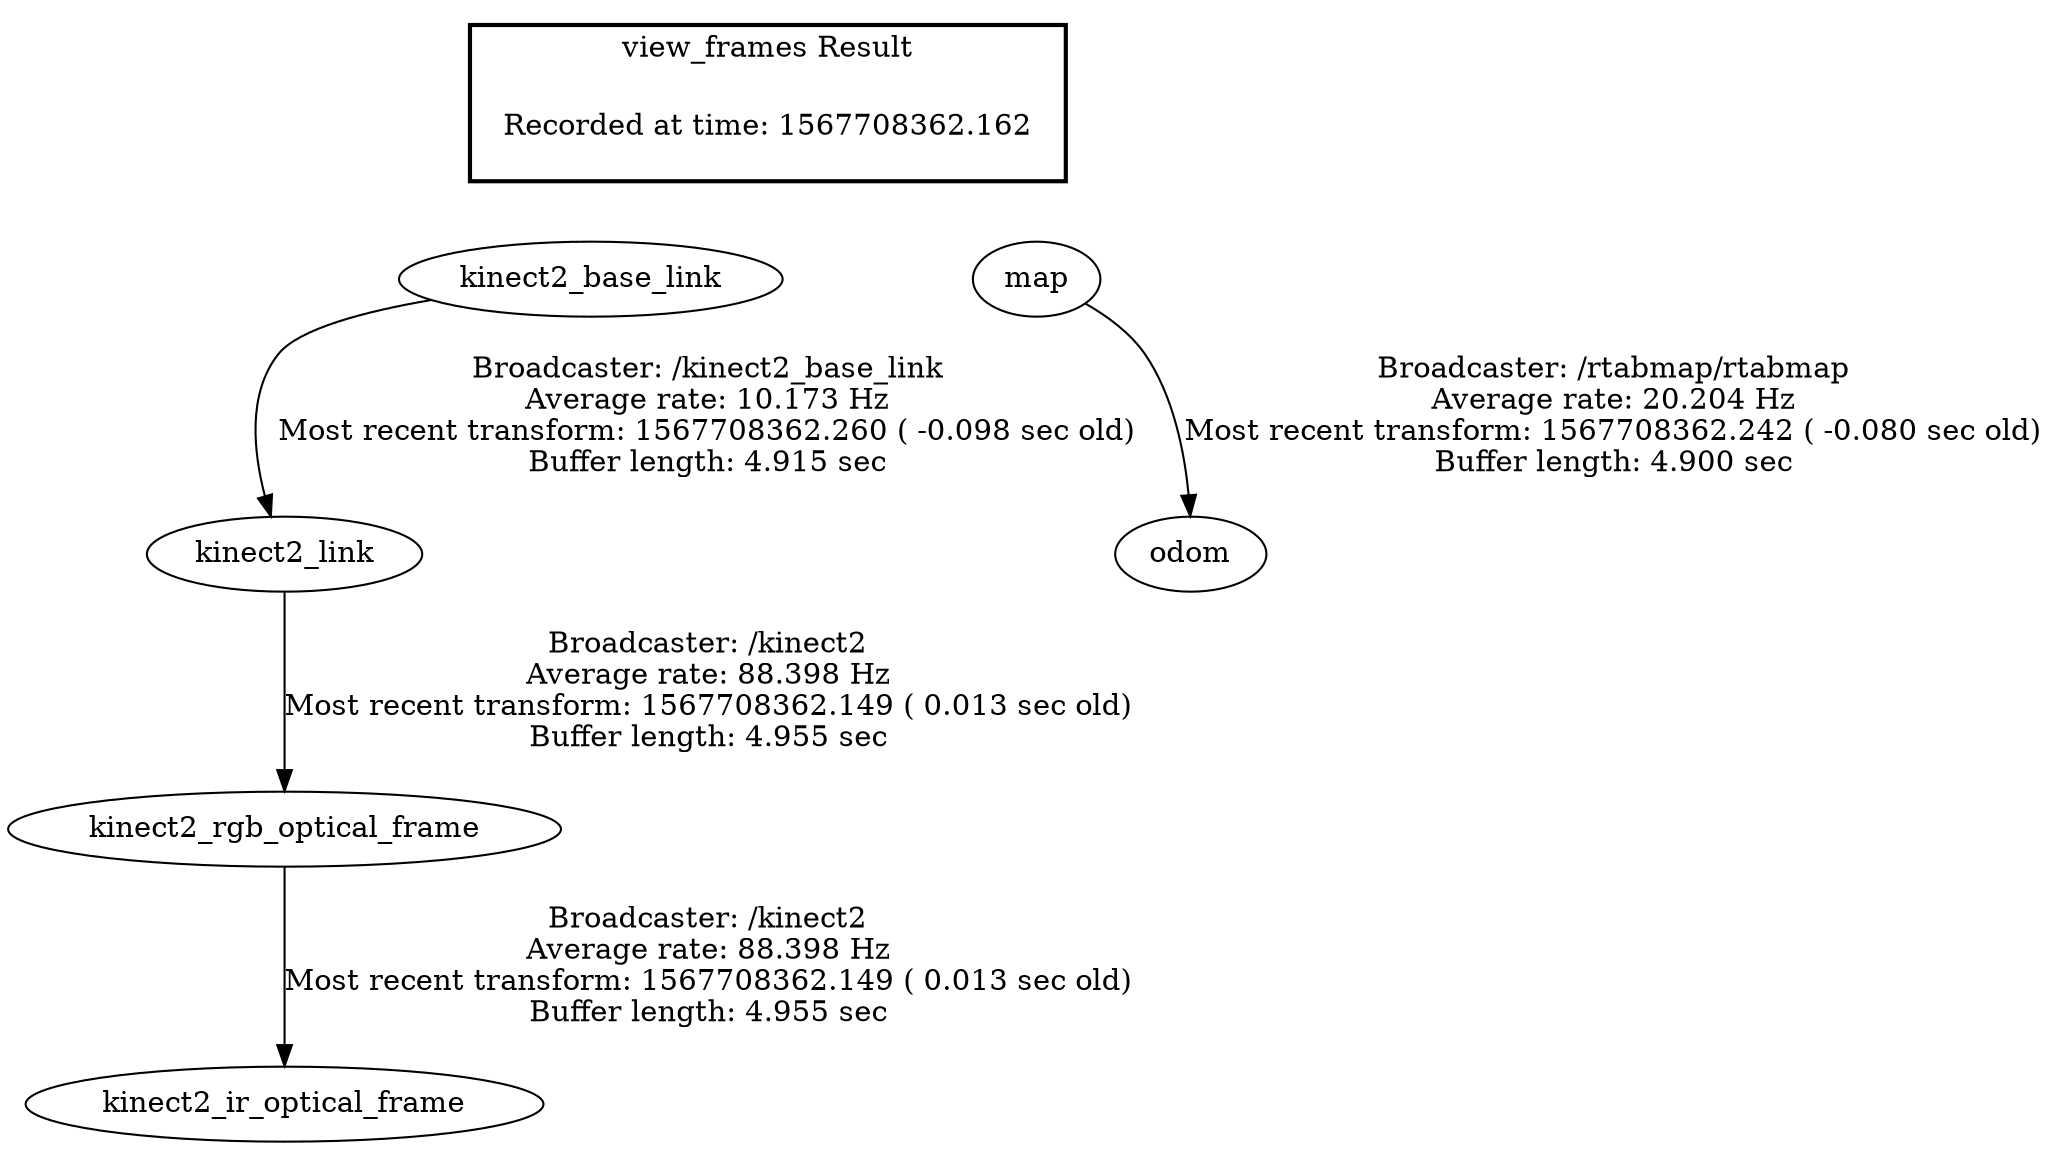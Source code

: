 digraph G {
"kinect2_link" -> "kinect2_rgb_optical_frame"[label="Broadcaster: /kinect2\nAverage rate: 88.398 Hz\nMost recent transform: 1567708362.149 ( 0.013 sec old)\nBuffer length: 4.955 sec\n"];
"kinect2_base_link" -> "kinect2_link"[label="Broadcaster: /kinect2_base_link\nAverage rate: 10.173 Hz\nMost recent transform: 1567708362.260 ( -0.098 sec old)\nBuffer length: 4.915 sec\n"];
"kinect2_rgb_optical_frame" -> "kinect2_ir_optical_frame"[label="Broadcaster: /kinect2\nAverage rate: 88.398 Hz\nMost recent transform: 1567708362.149 ( 0.013 sec old)\nBuffer length: 4.955 sec\n"];
"map" -> "odom"[label="Broadcaster: /rtabmap/rtabmap\nAverage rate: 20.204 Hz\nMost recent transform: 1567708362.242 ( -0.080 sec old)\nBuffer length: 4.900 sec\n"];
edge [style=invis];
 subgraph cluster_legend { style=bold; color=black; label ="view_frames Result";
"Recorded at time: 1567708362.162"[ shape=plaintext ] ;
 }->"map";
edge [style=invis];
 subgraph cluster_legend { style=bold; color=black; label ="view_frames Result";
"Recorded at time: 1567708362.162"[ shape=plaintext ] ;
 }->"kinect2_base_link";
}